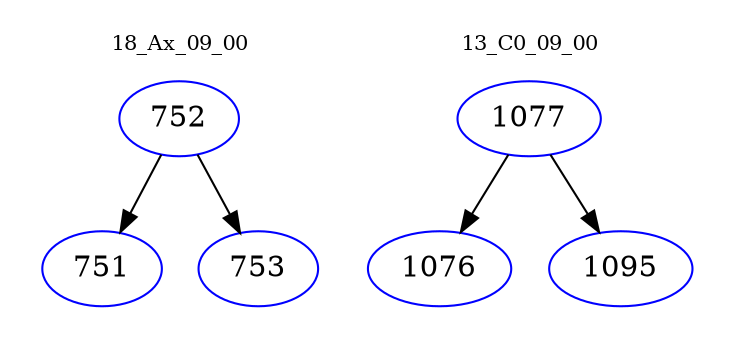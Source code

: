 digraph{
subgraph cluster_0 {
color = white
label = "18_Ax_09_00";
fontsize=10;
T0_752 [label="752", color="blue"]
T0_752 -> T0_751 [color="black"]
T0_751 [label="751", color="blue"]
T0_752 -> T0_753 [color="black"]
T0_753 [label="753", color="blue"]
}
subgraph cluster_1 {
color = white
label = "13_C0_09_00";
fontsize=10;
T1_1077 [label="1077", color="blue"]
T1_1077 -> T1_1076 [color="black"]
T1_1076 [label="1076", color="blue"]
T1_1077 -> T1_1095 [color="black"]
T1_1095 [label="1095", color="blue"]
}
}

